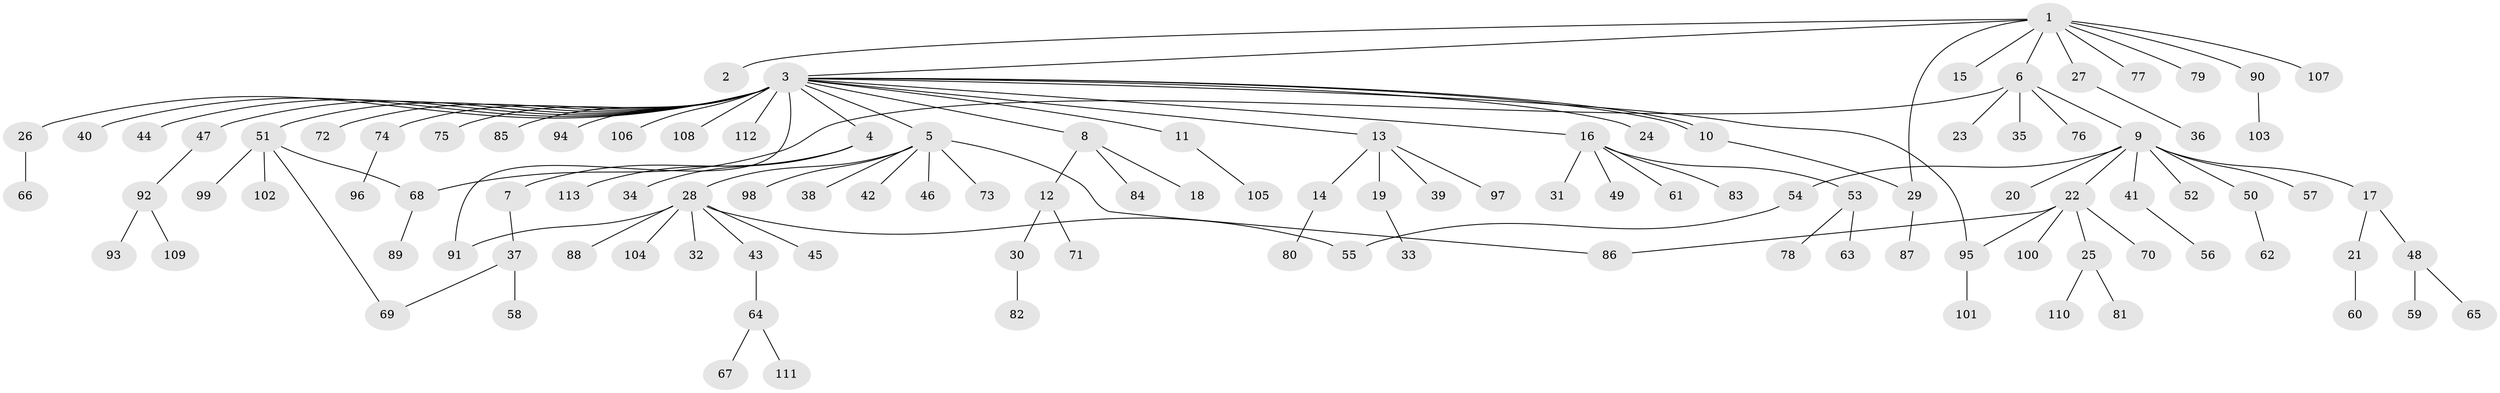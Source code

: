 // coarse degree distribution, {9: 0.023529411764705882, 1: 0.6470588235294118, 27: 0.011764705882352941, 3: 0.08235294117647059, 7: 0.023529411764705882, 5: 0.03529411764705882, 4: 0.023529411764705882, 2: 0.15294117647058825}
// Generated by graph-tools (version 1.1) at 2025/51/02/27/25 19:51:57]
// undirected, 113 vertices, 120 edges
graph export_dot {
graph [start="1"]
  node [color=gray90,style=filled];
  1;
  2;
  3;
  4;
  5;
  6;
  7;
  8;
  9;
  10;
  11;
  12;
  13;
  14;
  15;
  16;
  17;
  18;
  19;
  20;
  21;
  22;
  23;
  24;
  25;
  26;
  27;
  28;
  29;
  30;
  31;
  32;
  33;
  34;
  35;
  36;
  37;
  38;
  39;
  40;
  41;
  42;
  43;
  44;
  45;
  46;
  47;
  48;
  49;
  50;
  51;
  52;
  53;
  54;
  55;
  56;
  57;
  58;
  59;
  60;
  61;
  62;
  63;
  64;
  65;
  66;
  67;
  68;
  69;
  70;
  71;
  72;
  73;
  74;
  75;
  76;
  77;
  78;
  79;
  80;
  81;
  82;
  83;
  84;
  85;
  86;
  87;
  88;
  89;
  90;
  91;
  92;
  93;
  94;
  95;
  96;
  97;
  98;
  99;
  100;
  101;
  102;
  103;
  104;
  105;
  106;
  107;
  108;
  109;
  110;
  111;
  112;
  113;
  1 -- 2;
  1 -- 3;
  1 -- 6;
  1 -- 15;
  1 -- 27;
  1 -- 29;
  1 -- 77;
  1 -- 79;
  1 -- 90;
  1 -- 107;
  3 -- 4;
  3 -- 5;
  3 -- 8;
  3 -- 10;
  3 -- 10;
  3 -- 11;
  3 -- 13;
  3 -- 16;
  3 -- 24;
  3 -- 26;
  3 -- 40;
  3 -- 44;
  3 -- 47;
  3 -- 51;
  3 -- 72;
  3 -- 74;
  3 -- 75;
  3 -- 85;
  3 -- 91;
  3 -- 94;
  3 -- 95;
  3 -- 106;
  3 -- 108;
  3 -- 112;
  4 -- 7;
  4 -- 34;
  4 -- 113;
  5 -- 28;
  5 -- 38;
  5 -- 42;
  5 -- 46;
  5 -- 73;
  5 -- 86;
  5 -- 98;
  6 -- 9;
  6 -- 23;
  6 -- 35;
  6 -- 68;
  6 -- 76;
  7 -- 37;
  8 -- 12;
  8 -- 18;
  8 -- 84;
  9 -- 17;
  9 -- 20;
  9 -- 22;
  9 -- 41;
  9 -- 50;
  9 -- 52;
  9 -- 54;
  9 -- 57;
  10 -- 29;
  11 -- 105;
  12 -- 30;
  12 -- 71;
  13 -- 14;
  13 -- 19;
  13 -- 39;
  13 -- 97;
  14 -- 80;
  16 -- 31;
  16 -- 49;
  16 -- 53;
  16 -- 61;
  16 -- 83;
  17 -- 21;
  17 -- 48;
  19 -- 33;
  21 -- 60;
  22 -- 25;
  22 -- 70;
  22 -- 86;
  22 -- 95;
  22 -- 100;
  25 -- 81;
  25 -- 110;
  26 -- 66;
  27 -- 36;
  28 -- 32;
  28 -- 43;
  28 -- 45;
  28 -- 55;
  28 -- 88;
  28 -- 91;
  28 -- 104;
  29 -- 87;
  30 -- 82;
  37 -- 58;
  37 -- 69;
  41 -- 56;
  43 -- 64;
  47 -- 92;
  48 -- 59;
  48 -- 65;
  50 -- 62;
  51 -- 68;
  51 -- 69;
  51 -- 99;
  51 -- 102;
  53 -- 63;
  53 -- 78;
  54 -- 55;
  64 -- 67;
  64 -- 111;
  68 -- 89;
  74 -- 96;
  90 -- 103;
  92 -- 93;
  92 -- 109;
  95 -- 101;
}
